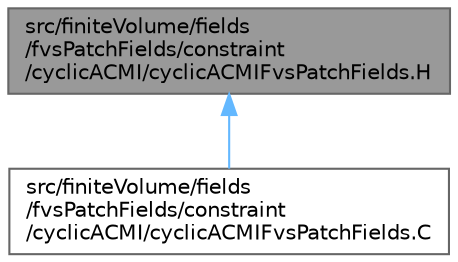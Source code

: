 digraph "src/finiteVolume/fields/fvsPatchFields/constraint/cyclicACMI/cyclicACMIFvsPatchFields.H"
{
 // LATEX_PDF_SIZE
  bgcolor="transparent";
  edge [fontname=Helvetica,fontsize=10,labelfontname=Helvetica,labelfontsize=10];
  node [fontname=Helvetica,fontsize=10,shape=box,height=0.2,width=0.4];
  Node1 [id="Node000001",label="src/finiteVolume/fields\l/fvsPatchFields/constraint\l/cyclicACMI/cyclicACMIFvsPatchFields.H",height=0.2,width=0.4,color="gray40", fillcolor="grey60", style="filled", fontcolor="black",tooltip=" "];
  Node1 -> Node2 [id="edge1_Node000001_Node000002",dir="back",color="steelblue1",style="solid",tooltip=" "];
  Node2 [id="Node000002",label="src/finiteVolume/fields\l/fvsPatchFields/constraint\l/cyclicACMI/cyclicACMIFvsPatchFields.C",height=0.2,width=0.4,color="grey40", fillcolor="white", style="filled",URL="$cyclicACMIFvsPatchFields_8C.html",tooltip=" "];
}
